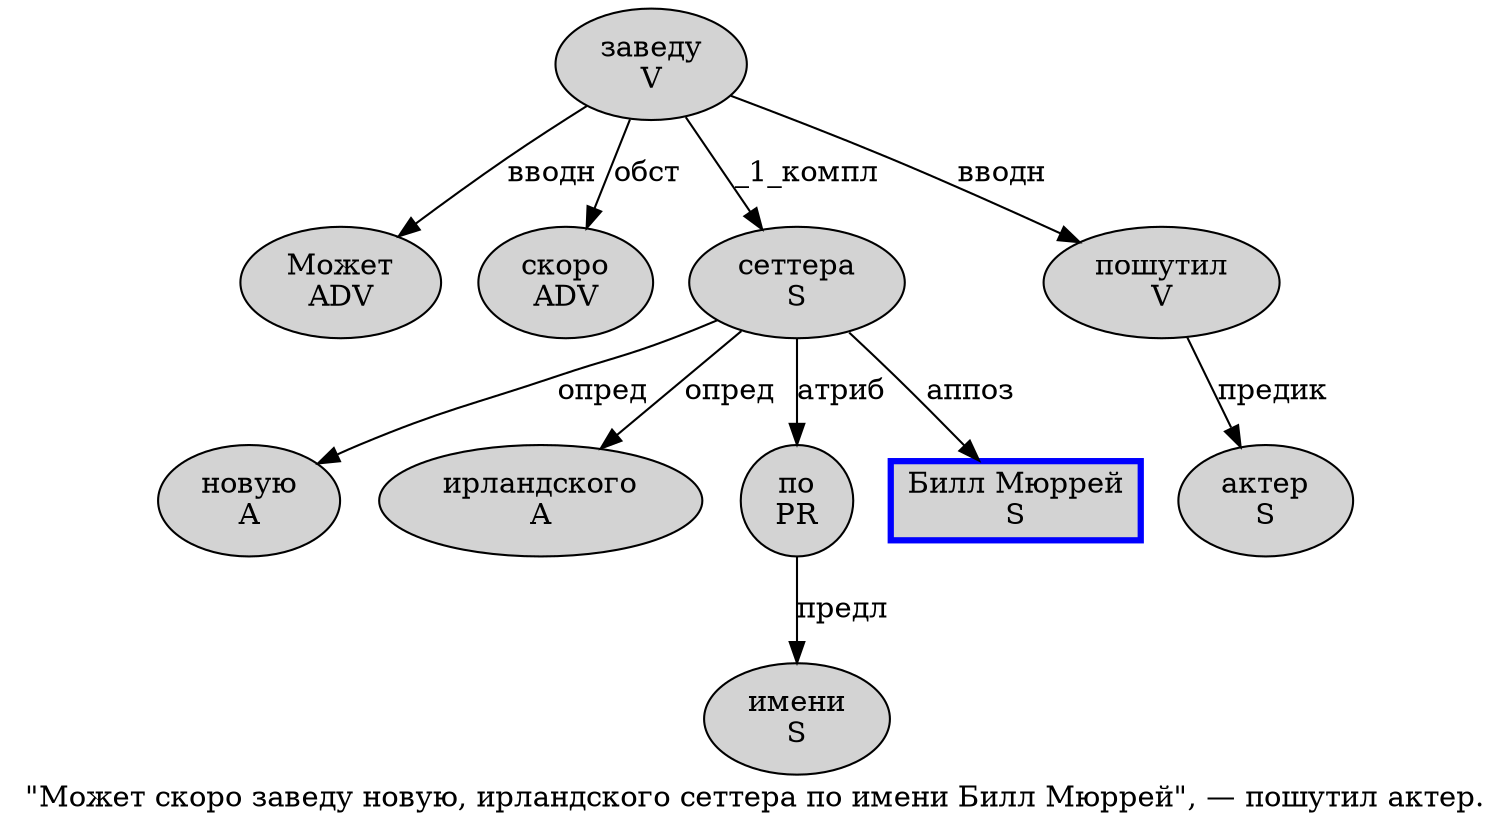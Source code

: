 digraph SENTENCE_1612 {
	graph [label="\"Может скоро заведу новую, ирландского сеттера по имени Билл Мюррей\", — пошутил актер."]
	node [style=filled]
		1 [label="Может
ADV" color="" fillcolor=lightgray penwidth=1 shape=ellipse]
		2 [label="скоро
ADV" color="" fillcolor=lightgray penwidth=1 shape=ellipse]
		3 [label="заведу
V" color="" fillcolor=lightgray penwidth=1 shape=ellipse]
		4 [label="новую
A" color="" fillcolor=lightgray penwidth=1 shape=ellipse]
		6 [label="ирландского
A" color="" fillcolor=lightgray penwidth=1 shape=ellipse]
		7 [label="сеттера
S" color="" fillcolor=lightgray penwidth=1 shape=ellipse]
		8 [label="по
PR" color="" fillcolor=lightgray penwidth=1 shape=ellipse]
		9 [label="имени
S" color="" fillcolor=lightgray penwidth=1 shape=ellipse]
		10 [label="Билл Мюррей
S" color=blue fillcolor=lightgray penwidth=3 shape=box]
		14 [label="пошутил
V" color="" fillcolor=lightgray penwidth=1 shape=ellipse]
		15 [label="актер
S" color="" fillcolor=lightgray penwidth=1 shape=ellipse]
			8 -> 9 [label="предл"]
			7 -> 4 [label="опред"]
			7 -> 6 [label="опред"]
			7 -> 8 [label="атриб"]
			7 -> 10 [label="аппоз"]
			3 -> 1 [label="вводн"]
			3 -> 2 [label="обст"]
			3 -> 7 [label="_1_компл"]
			3 -> 14 [label="вводн"]
			14 -> 15 [label="предик"]
}